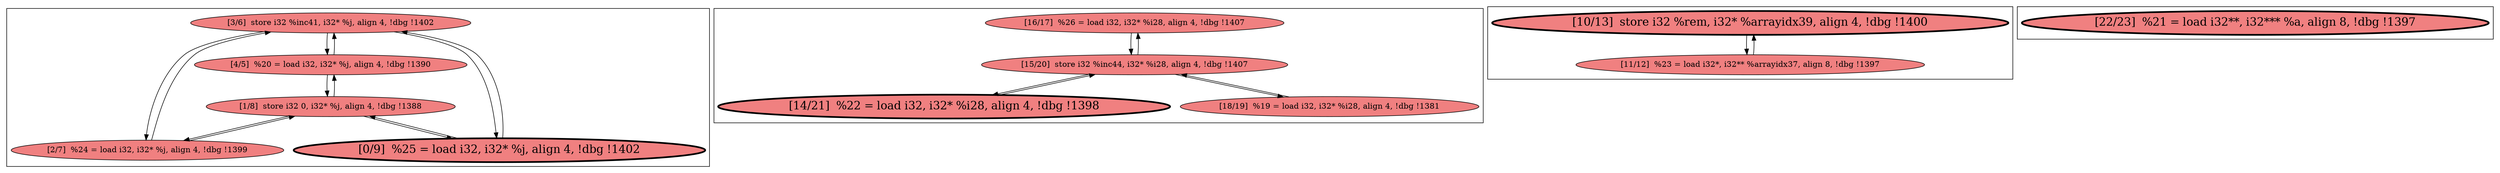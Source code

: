 
digraph G {



node1587->node1586 [ ]
node1590->node1589 [ ]
node1595->node1597 [ ]
node1597->node1596 [ ]
node1587->node1589 [ ]
node1592->node1591 [ ]
node1594->node1597 [ ]
node1597->node1594 [ ]
node1596->node1597 [ ]
node1597->node1595 [ ]
node1588->node1587 [ ]
node1591->node1592 [ ]
node1588->node1590 [ ]
node1590->node1588 [ ]
node1589->node1587 [ ]
node1590->node1586 [ ]
node1587->node1588 [ ]
node1586->node1590 [ ]
node1586->node1587 [ ]
node1589->node1590 [ ]


subgraph cluster3 {


node1597 [fillcolor=lightcoral,label="[15/20]  store i32 %inc44, i32* %i28, align 4, !dbg !1407",shape=ellipse,style=filled ]
node1594 [fillcolor=lightcoral,label="[18/19]  %19 = load i32, i32* %i28, align 4, !dbg !1381",shape=ellipse,style=filled ]
node1596 [penwidth=3.0,fontsize=20,fillcolor=lightcoral,label="[14/21]  %22 = load i32, i32* %i28, align 4, !dbg !1398",shape=ellipse,style=filled ]
node1595 [fillcolor=lightcoral,label="[16/17]  %26 = load i32, i32* %i28, align 4, !dbg !1407",shape=ellipse,style=filled ]



}

subgraph cluster2 {


node1593 [penwidth=3.0,fontsize=20,fillcolor=lightcoral,label="[22/23]  %21 = load i32**, i32*** %a, align 8, !dbg !1397",shape=ellipse,style=filled ]



}

subgraph cluster0 {


node1590 [fillcolor=lightcoral,label="[1/8]  store i32 0, i32* %j, align 4, !dbg !1388",shape=ellipse,style=filled ]
node1589 [fillcolor=lightcoral,label="[2/7]  %24 = load i32, i32* %j, align 4, !dbg !1399",shape=ellipse,style=filled ]
node1588 [penwidth=3.0,fontsize=20,fillcolor=lightcoral,label="[0/9]  %25 = load i32, i32* %j, align 4, !dbg !1402",shape=ellipse,style=filled ]
node1586 [fillcolor=lightcoral,label="[4/5]  %20 = load i32, i32* %j, align 4, !dbg !1390",shape=ellipse,style=filled ]
node1587 [fillcolor=lightcoral,label="[3/6]  store i32 %inc41, i32* %j, align 4, !dbg !1402",shape=ellipse,style=filled ]



}

subgraph cluster1 {


node1592 [penwidth=3.0,fontsize=20,fillcolor=lightcoral,label="[10/13]  store i32 %rem, i32* %arrayidx39, align 4, !dbg !1400",shape=ellipse,style=filled ]
node1591 [fillcolor=lightcoral,label="[11/12]  %23 = load i32*, i32** %arrayidx37, align 8, !dbg !1397",shape=ellipse,style=filled ]



}

}
